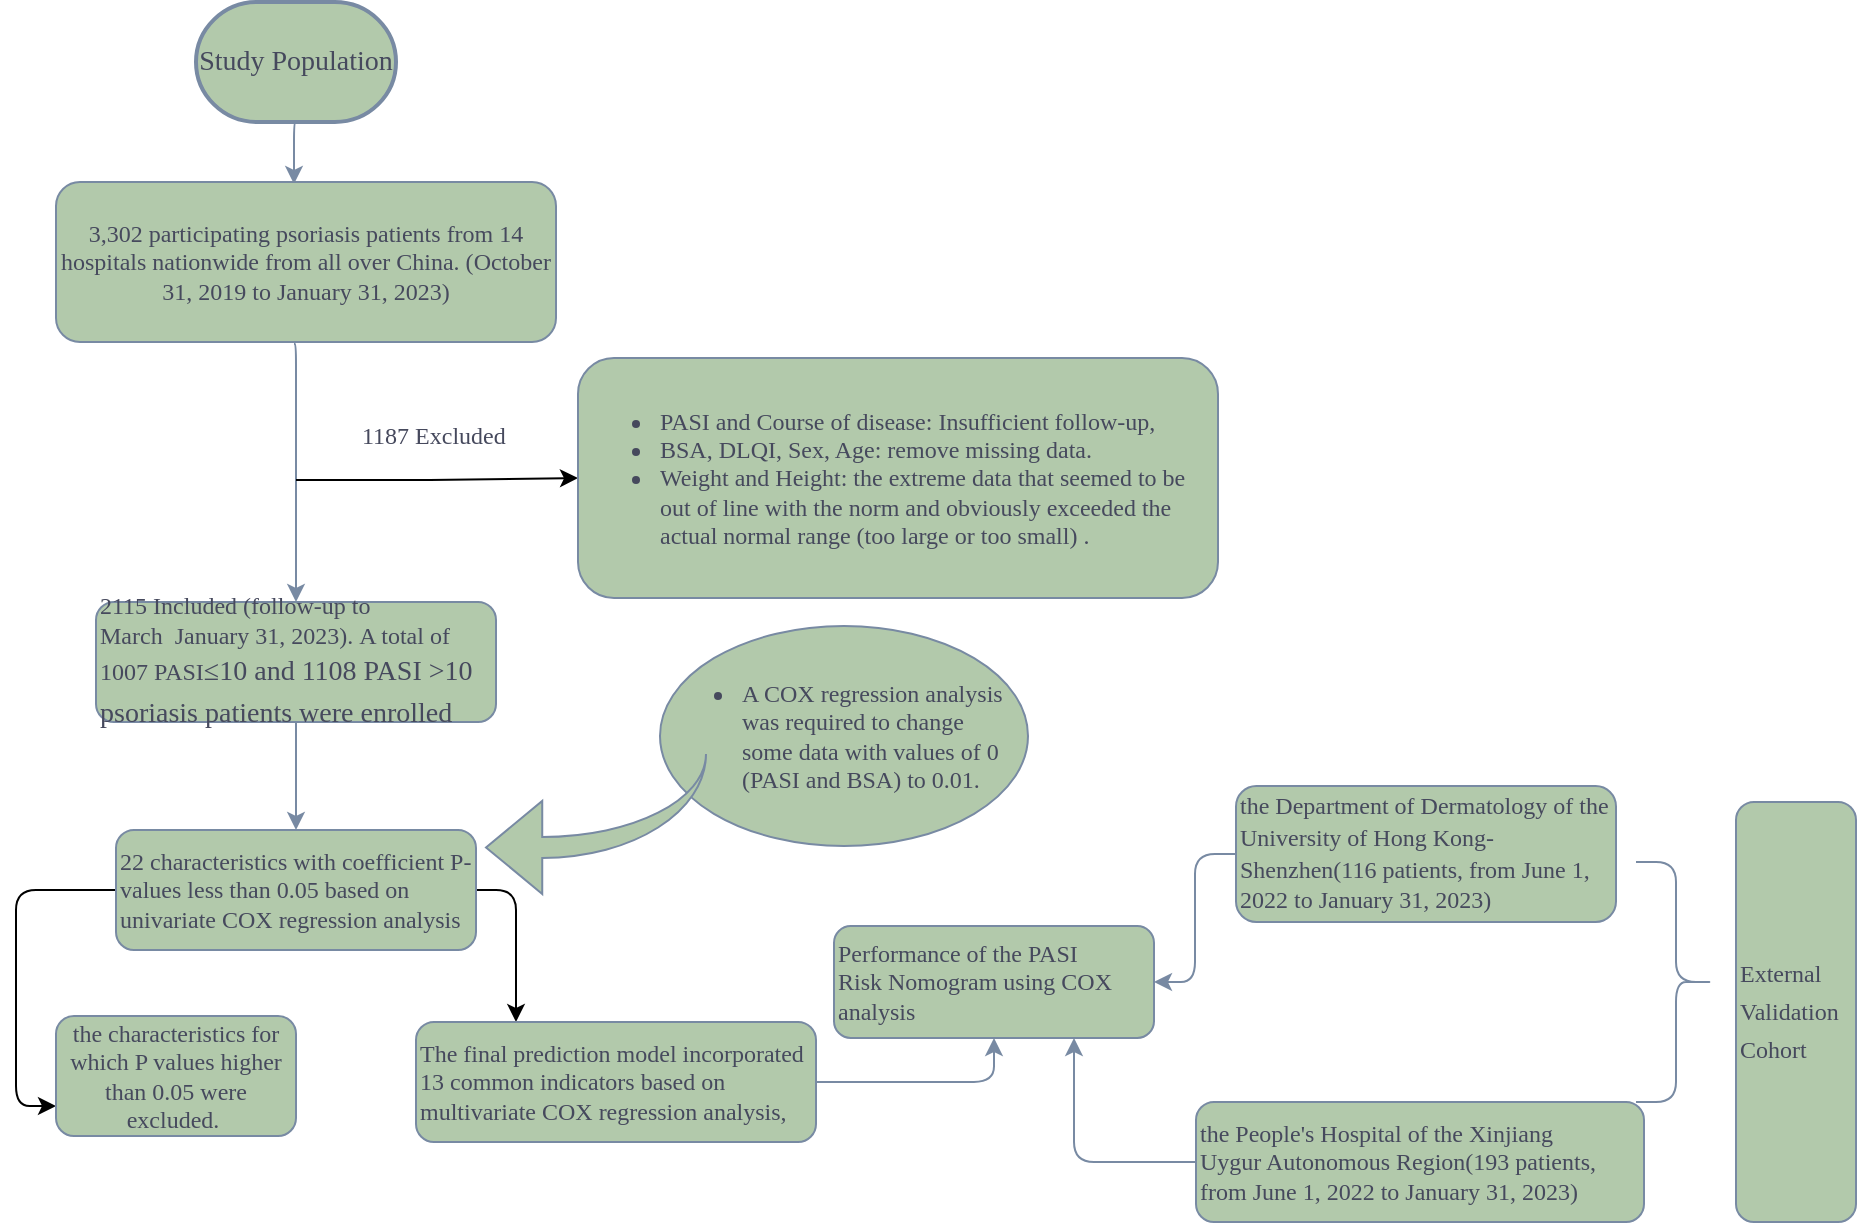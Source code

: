 <mxfile version="21.1.7" type="github">
  <diagram name="第 1 页" id="U4mesdBTffYrPHzzo0_h">
    <mxGraphModel dx="1018" dy="490" grid="0" gridSize="10" guides="1" tooltips="1" connect="1" arrows="1" fold="1" page="1" pageScale="1" pageWidth="1169" pageHeight="827" math="0" shadow="0">
      <root>
        <mxCell id="0" />
        <mxCell id="1" parent="0" />
        <mxCell id="yFWF_R06-EUS3LjBShWH-6" style="edgeStyle=orthogonalEdgeStyle;rounded=1;orthogonalLoop=1;jettySize=auto;html=1;exitX=0.5;exitY=1;exitDx=0;exitDy=0;fontFamily=Times New Roman;labelBackgroundColor=none;verticalAlign=middle;labelBorderColor=none;strokeColor=#788AA3;fontColor=default;" edge="1" parent="1" target="yFWF_R06-EUS3LjBShWH-2">
          <mxGeometry relative="1" as="geometry">
            <mxPoint x="259.0" y="201" as="sourcePoint" />
            <Array as="points">
              <mxPoint x="260" y="201" />
            </Array>
          </mxGeometry>
        </mxCell>
        <mxCell id="yFWF_R06-EUS3LjBShWH-2" value="2115 Included (follow-up to March&amp;nbsp;&amp;nbsp;January 31, 2023).&amp;nbsp;A total of 1007 PASI&lt;span style=&quot;font-size:10.5pt;mso-bidi-font-size:12.0pt;line-height:150%;font-family:&lt;br/&gt;宋体;mso-ascii-font-family:&amp;quot;Times New Roman&amp;quot;;mso-fareast-theme-font:minor-fareast;&lt;br/&gt;mso-hansi-font-family:&amp;quot;Times New Roman&amp;quot;;mso-bidi-font-family:&amp;quot;Times New Roman&amp;quot;;&lt;br/&gt;mso-bidi-theme-font:minor-bidi;mso-font-kerning:1.0pt;mso-ansi-language:EN-US;&lt;br/&gt;mso-fareast-language:ZH-CN;mso-bidi-language:AR-SA&quot; lang=&quot;ZH-CN&quot;&gt;≤&lt;/span&gt;&lt;span style=&quot;font-size:10.5pt;mso-bidi-font-size:12.0pt;line-height:150%;font-family:&lt;br/&gt;&amp;quot;Times New Roman&amp;quot;,serif;mso-fareast-font-family:宋体;mso-fareast-theme-font:minor-fareast;&lt;br/&gt;mso-bidi-theme-font:minor-bidi;mso-font-kerning:1.0pt;mso-ansi-language:EN-US;&lt;br/&gt;mso-fareast-language:ZH-CN;mso-bidi-language:AR-SA&quot;&gt;10 and 1108 PASI &amp;gt;10&lt;br/&gt;psoriasis patients were enrolled&lt;/span&gt;" style="rounded=1;whiteSpace=wrap;html=1;fontFamily=Times New Roman;labelBackgroundColor=none;verticalAlign=middle;labelBorderColor=none;fillColor=#B2C9AB;strokeColor=#788AA3;fontColor=#46495D;container=0;align=left;" vertex="1" parent="1">
          <mxGeometry x="160" y="330" width="200" height="60" as="geometry" />
        </mxCell>
        <mxCell id="yFWF_R06-EUS3LjBShWH-7" value="" style="endArrow=classic;html=1;rounded=1;entryX=0;entryY=0.5;entryDx=0;entryDy=0;fontFamily=Times New Roman;labelBackgroundColor=none;verticalAlign=middle;labelBorderColor=none;strokeColor=#000000;fontColor=default;" edge="1" parent="1" target="yFWF_R06-EUS3LjBShWH-55">
          <mxGeometry width="50" height="50" relative="1" as="geometry">
            <mxPoint x="260" y="269" as="sourcePoint" />
            <mxPoint x="400.0" y="268.0" as="targetPoint" />
            <Array as="points">
              <mxPoint x="327" y="269" />
            </Array>
          </mxGeometry>
        </mxCell>
        <mxCell id="yFWF_R06-EUS3LjBShWH-22" value="&lt;p style=&quot;line-height: 160%;&quot;&gt;External Validation Cohort&amp;nbsp;&lt;br&gt;&lt;/p&gt;" style="rounded=1;whiteSpace=wrap;html=1;align=left;direction=south;fontFamily=Times New Roman;labelBackgroundColor=none;verticalAlign=middle;labelBorderColor=none;fillColor=#B2C9AB;strokeColor=#788AA3;fontColor=#46495D;container=0;" vertex="1" parent="1">
          <mxGeometry x="980" y="430" width="60" height="210" as="geometry" />
        </mxCell>
        <mxCell id="yFWF_R06-EUS3LjBShWH-23" value="&lt;p style=&quot;border-color: var(--border-color); line-height: 15.6px;&quot;&gt;the Department of Dermatology of the University of Hong Kong-Shenzhen(116 patients, from June 1, 2022 to January 31, 2023)&lt;/p&gt;" style="rounded=1;whiteSpace=wrap;html=1;align=left;fontFamily=Times New Roman;labelBackgroundColor=none;verticalAlign=middle;labelBorderColor=none;fillColor=#B2C9AB;strokeColor=#788AA3;fontColor=#46495D;container=0;" vertex="1" parent="1">
          <mxGeometry x="730" y="422" width="190" height="68" as="geometry" />
        </mxCell>
        <mxCell id="yFWF_R06-EUS3LjBShWH-24" value="&lt;div&gt;the People&#39;s Hospital of the Xinjiang&lt;/div&gt;&lt;div&gt;Uygur Autonomous Region(193 patients,&amp;nbsp;&lt;/div&gt;&lt;div&gt;from June 1, 2022 to January 31, 2023&lt;span style=&quot;background-color: transparent;&quot;&gt;)&lt;/span&gt;&lt;/div&gt;" style="rounded=1;whiteSpace=wrap;html=1;align=left;fontFamily=Times New Roman;labelBackgroundColor=none;verticalAlign=middle;labelBorderColor=none;fillColor=#B2C9AB;strokeColor=#788AA3;fontColor=#46495D;container=0;" vertex="1" parent="1">
          <mxGeometry x="710" y="580" width="224" height="60" as="geometry" />
        </mxCell>
        <mxCell id="yFWF_R06-EUS3LjBShWH-63" style="edgeStyle=orthogonalEdgeStyle;rounded=1;orthogonalLoop=1;jettySize=auto;html=1;exitX=0;exitY=0.5;exitDx=0;exitDy=0;entryX=0;entryY=0.75;entryDx=0;entryDy=0;" edge="1" parent="1" source="yFWF_R06-EUS3LjBShWH-28" target="yFWF_R06-EUS3LjBShWH-41">
          <mxGeometry relative="1" as="geometry" />
        </mxCell>
        <mxCell id="yFWF_R06-EUS3LjBShWH-68" style="edgeStyle=orthogonalEdgeStyle;rounded=1;orthogonalLoop=1;jettySize=auto;html=1;exitX=1;exitY=0.5;exitDx=0;exitDy=0;entryX=0.25;entryY=0;entryDx=0;entryDy=0;" edge="1" parent="1" source="yFWF_R06-EUS3LjBShWH-28" target="yFWF_R06-EUS3LjBShWH-29">
          <mxGeometry relative="1" as="geometry" />
        </mxCell>
        <mxCell id="yFWF_R06-EUS3LjBShWH-28" value="22 characteristics with coefficient P-values less than 0.05&amp;nbsp;based on univariate COX regression analysis" style="rounded=1;whiteSpace=wrap;html=1;align=left;fontFamily=Times New Roman;labelBackgroundColor=none;verticalAlign=middle;labelBorderColor=none;fillColor=#B2C9AB;strokeColor=#788AA3;fontColor=#46495D;container=0;" vertex="1" parent="1">
          <mxGeometry x="170" y="444" width="180" height="60" as="geometry" />
        </mxCell>
        <mxCell id="yFWF_R06-EUS3LjBShWH-30" style="edgeStyle=orthogonalEdgeStyle;rounded=1;orthogonalLoop=1;jettySize=auto;html=1;exitX=0.5;exitY=1;exitDx=0;exitDy=0;entryX=0.5;entryY=0;entryDx=0;entryDy=0;fontFamily=Times New Roman;labelBackgroundColor=none;verticalAlign=middle;labelBorderColor=none;strokeColor=#788AA3;fontColor=default;" edge="1" parent="1" source="yFWF_R06-EUS3LjBShWH-2" target="yFWF_R06-EUS3LjBShWH-28">
          <mxGeometry relative="1" as="geometry">
            <mxPoint x="170" y="500" as="sourcePoint" />
          </mxGeometry>
        </mxCell>
        <mxCell id="yFWF_R06-EUS3LjBShWH-29" value="The final prediction model incorporated 13 common indicators based on multivariate COX regression analysis,&amp;nbsp;" style="rounded=1;whiteSpace=wrap;html=1;align=left;fontFamily=Times New Roman;labelBackgroundColor=none;verticalAlign=middle;labelBorderColor=none;fillColor=#B2C9AB;strokeColor=#788AA3;fontColor=#46495D;container=0;" vertex="1" parent="1">
          <mxGeometry x="320" y="540" width="200" height="60" as="geometry" />
        </mxCell>
        <mxCell id="yFWF_R06-EUS3LjBShWH-35" style="edgeStyle=orthogonalEdgeStyle;rounded=1;orthogonalLoop=1;jettySize=auto;html=1;exitX=0.5;exitY=1;exitDx=0;exitDy=0;exitPerimeter=0;fontFamily=Times New Roman;labelBackgroundColor=none;verticalAlign=middle;labelBorderColor=none;strokeColor=#788AA3;fontColor=default;" edge="1" parent="1" source="yFWF_R06-EUS3LjBShWH-34">
          <mxGeometry relative="1" as="geometry">
            <mxPoint x="259.0" y="121" as="targetPoint" />
          </mxGeometry>
        </mxCell>
        <mxCell id="yFWF_R06-EUS3LjBShWH-34" value="&lt;font style=&quot;font-size: 14px;&quot;&gt;Study Population&lt;/font&gt;" style="strokeWidth=2;html=1;shape=mxgraph.flowchart.terminator;whiteSpace=wrap;fontFamily=Times New Roman;labelBackgroundColor=none;verticalAlign=middle;labelBorderColor=none;fillColor=#B2C9AB;strokeColor=#788AA3;fontColor=#46495D;rounded=1;container=0;" vertex="1" parent="1">
          <mxGeometry x="210" y="30" width="100" height="60" as="geometry" />
        </mxCell>
        <mxCell id="yFWF_R06-EUS3LjBShWH-41" value="&lt;span&gt;&lt;/span&gt;the characteristics for which P values higher than 0.05 were excluded.&lt;span&gt;&amp;nbsp;&lt;/span&gt;" style="rounded=1;whiteSpace=wrap;html=1;fontFamily=Times New Roman;labelBackgroundColor=none;verticalAlign=middle;labelBorderColor=none;fillColor=#B2C9AB;strokeColor=#788AA3;fontColor=#46495D;container=0;" vertex="1" parent="1">
          <mxGeometry x="140" y="537" width="120" height="60" as="geometry" />
        </mxCell>
        <mxCell id="yFWF_R06-EUS3LjBShWH-46" value="&lt;div style=&quot;border-color: var(--border-color);&quot;&gt;&lt;span style=&quot;text-indent: 0cm; background-color: transparent;&quot;&gt;Performance of the PASI&lt;br/&gt;Risk Nomogram&lt;/span&gt;&lt;span style=&quot;background-color: transparent;&quot;&gt;&amp;nbsp;using COX analysis&lt;/span&gt;&lt;/div&gt;" style="rounded=1;whiteSpace=wrap;html=1;align=left;fontFamily=Times New Roman;labelBackgroundColor=none;verticalAlign=middle;labelBorderColor=none;fillColor=#B2C9AB;strokeColor=#788AA3;fontColor=#46495D;container=0;" vertex="1" parent="1">
          <mxGeometry x="529" y="492" width="160" height="56" as="geometry" />
        </mxCell>
        <mxCell id="yFWF_R06-EUS3LjBShWH-50" style="edgeStyle=orthogonalEdgeStyle;rounded=1;orthogonalLoop=1;jettySize=auto;html=1;exitX=0;exitY=0.5;exitDx=0;exitDy=0;entryX=1;entryY=0.5;entryDx=0;entryDy=0;fontFamily=Times New Roman;labelBackgroundColor=none;verticalAlign=middle;labelBorderColor=none;strokeColor=#788AA3;fontColor=default;" edge="1" parent="1" source="yFWF_R06-EUS3LjBShWH-23" target="yFWF_R06-EUS3LjBShWH-46">
          <mxGeometry relative="1" as="geometry" />
        </mxCell>
        <mxCell id="yFWF_R06-EUS3LjBShWH-54" value="" style="shape=curlyBracket;whiteSpace=wrap;html=1;rounded=1;flipH=1;labelPosition=right;verticalLabelPosition=middle;align=left;verticalAlign=middle;fontFamily=Times New Roman;labelBackgroundColor=none;labelBorderColor=none;fillColor=#B2C9AB;strokeColor=#788AA3;fontColor=#46495D;container=0;" vertex="1" parent="1">
          <mxGeometry x="930" y="460" width="40" height="120" as="geometry" />
        </mxCell>
        <mxCell id="yFWF_R06-EUS3LjBShWH-55" value="&lt;div style=&quot;border-color: var(--border-color); text-align: left;&quot;&gt;&lt;ul&gt;&lt;li&gt;&lt;span style=&quot;&quot;&gt;PASI and Course of disease: Insufficient follow-up,&lt;/span&gt;&lt;br&gt;&lt;/li&gt;&lt;li&gt;&lt;font&gt;BSA, DLQI, Sex, Age: remove missing data.&amp;nbsp;&lt;/font&gt;&lt;/li&gt;&lt;li&gt;&lt;font&gt;Weight and Height: the extreme data that seemed to be out of line with the norm and obviously exceeded the actual normal range (too large or too small) .&lt;/font&gt;&lt;/li&gt;&lt;/ul&gt;&lt;/div&gt;" style="rounded=1;whiteSpace=wrap;html=1;fontFamily=Times New Roman;labelBackgroundColor=none;verticalAlign=middle;labelBorderColor=none;fillColor=#B2C9AB;strokeColor=#788AA3;fontColor=#46495D;container=0;" vertex="1" parent="1">
          <mxGeometry x="401" y="208" width="320" height="120" as="geometry" />
        </mxCell>
        <mxCell id="yFWF_R06-EUS3LjBShWH-56" value="1187 Excluded" style="text;whiteSpace=wrap;html=1;fontFamily=Times New Roman;labelBackgroundColor=none;verticalAlign=middle;labelBorderColor=none;fontColor=#46495D;rounded=1;container=0;" vertex="1" parent="1">
          <mxGeometry x="291" y="232" width="100" height="30" as="geometry" />
        </mxCell>
        <mxCell id="yFWF_R06-EUS3LjBShWH-57" value="3,302 participating psoriasis patients from 14 hospitals nationwide from all over China. (&lt;span style=&quot;border-color: var(--border-color); text-align: left;&quot;&gt;October 31, 2019 to January 31, 2023&lt;/span&gt;&lt;span style=&quot;border-color: var(--border-color); text-align: left;&quot;&gt;)&lt;/span&gt;" style="rounded=1;whiteSpace=wrap;html=1;fontFamily=Times New Roman;labelBackgroundColor=none;verticalAlign=middle;labelBorderColor=none;fillColor=#B2C9AB;strokeColor=#788AA3;fontColor=#46495D;container=0;" vertex="1" parent="1">
          <mxGeometry x="140" y="120" width="250" height="80" as="geometry" />
        </mxCell>
        <mxCell id="yFWF_R06-EUS3LjBShWH-60" value="&lt;p style=&quot;line-height: 100%;&quot;&gt;&lt;/p&gt;&lt;ul&gt;&lt;li style=&quot;text-align: left;&quot;&gt;A COX regression analysis was required to change some&amp;nbsp;&lt;span style=&quot;border-color: var(--border-color);&quot;&gt;data with values of 0 (PASI and BSA) to 0.01.&lt;/span&gt;&lt;/li&gt;&lt;/ul&gt;&lt;p&gt;&lt;/p&gt;" style="shape=ellipse;html=1;dashed=0;whiteSpace=wrap;perimeter=ellipsePerimeter;fontFamily=Times New Roman;labelBackgroundColor=none;verticalAlign=middle;labelBorderColor=none;fillColor=#B2C9AB;strokeColor=#788AA3;fontColor=#46495D;rounded=1;container=0;align=center;" vertex="1" parent="1">
          <mxGeometry x="442" y="342" width="184" height="110" as="geometry" />
        </mxCell>
        <mxCell id="yFWF_R06-EUS3LjBShWH-61" value="" style="html=1;shadow=0;dashed=0;align=center;verticalAlign=middle;shape=mxgraph.arrows2.jumpInArrow;dy=5.26;dx=28.12;arrowHead=46.55;rotation=-90;fontFamily=Times New Roman;labelBackgroundColor=none;labelBorderColor=none;fillColor=#B2C9AB;strokeColor=#788AA3;fontColor=#46495D;rounded=1;container=0;direction=north;" vertex="1" parent="1">
          <mxGeometry x="375" y="386" width="70" height="110" as="geometry" />
        </mxCell>
        <mxCell id="yFWF_R06-EUS3LjBShWH-53" style="edgeStyle=orthogonalEdgeStyle;rounded=1;orthogonalLoop=1;jettySize=auto;html=1;exitX=0;exitY=0.5;exitDx=0;exitDy=0;entryX=0.75;entryY=1;entryDx=0;entryDy=0;fontFamily=Times New Roman;labelBackgroundColor=none;verticalAlign=middle;labelBorderColor=none;strokeColor=#788AA3;fontColor=default;" edge="1" parent="1" source="yFWF_R06-EUS3LjBShWH-24" target="yFWF_R06-EUS3LjBShWH-46">
          <mxGeometry relative="1" as="geometry" />
        </mxCell>
        <mxCell id="yFWF_R06-EUS3LjBShWH-52" style="edgeStyle=orthogonalEdgeStyle;rounded=1;orthogonalLoop=1;jettySize=auto;html=1;exitX=1;exitY=0.5;exitDx=0;exitDy=0;entryX=0.5;entryY=1;entryDx=0;entryDy=0;fontFamily=Times New Roman;labelBackgroundColor=none;verticalAlign=middle;labelBorderColor=none;strokeColor=#788AA3;fontColor=default;" edge="1" parent="1" source="yFWF_R06-EUS3LjBShWH-29" target="yFWF_R06-EUS3LjBShWH-46">
          <mxGeometry relative="1" as="geometry" />
        </mxCell>
      </root>
    </mxGraphModel>
  </diagram>
</mxfile>
